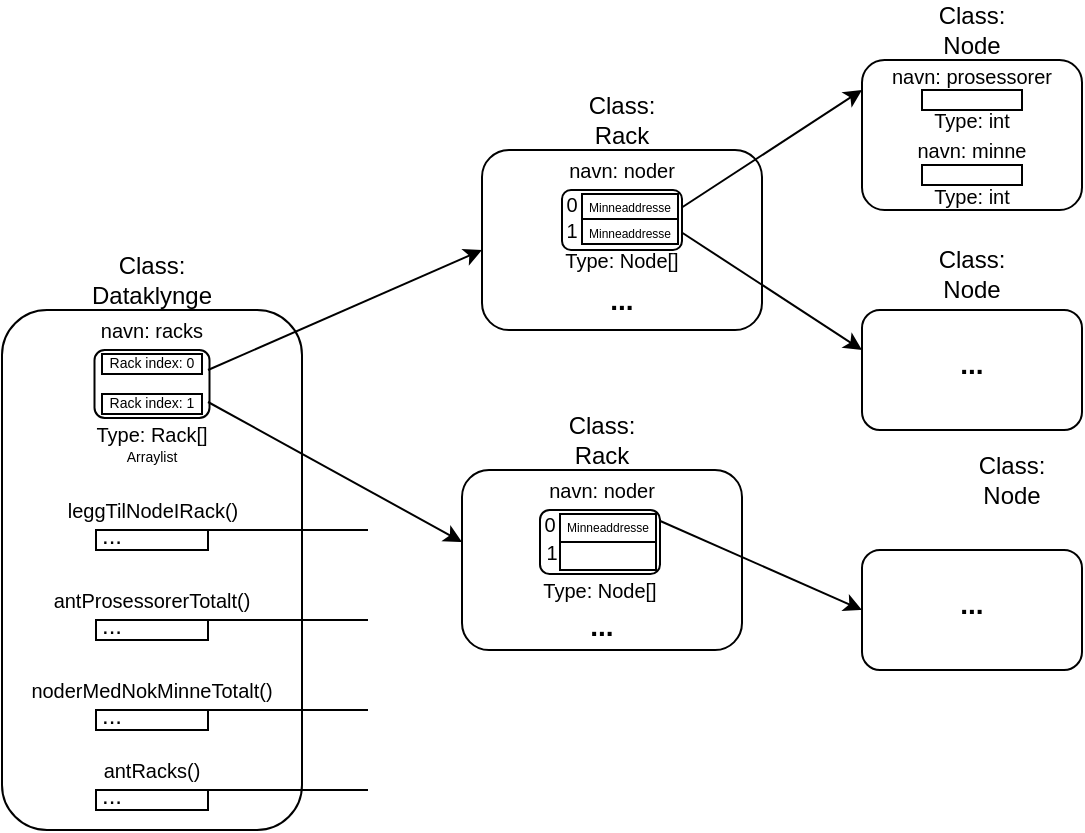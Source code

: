<mxfile version="16.5.3" type="device"><diagram id="LszX-2hJ4-ONrA9VeUgC" name="Page-1"><mxGraphModel dx="825" dy="446" grid="1" gridSize="10" guides="1" tooltips="1" connect="1" arrows="1" fold="1" page="1" pageScale="1" pageWidth="827" pageHeight="1169" math="0" shadow="0"><root><mxCell id="0"/><mxCell id="1" parent="0"/><mxCell id="IYELbRwMa3gllCP8OLfB-1" value="" style="rounded=1;whiteSpace=wrap;html=1;" vertex="1" parent="1"><mxGeometry x="150" y="190" width="150" height="260" as="geometry"/></mxCell><mxCell id="IYELbRwMa3gllCP8OLfB-46" value="" style="rounded=1;whiteSpace=wrap;html=1;fontSize=12;" vertex="1" parent="1"><mxGeometry x="196.25" y="210" width="57.5" height="34" as="geometry"/></mxCell><mxCell id="IYELbRwMa3gllCP8OLfB-2" value="Class: Dataklynge" style="text;html=1;strokeColor=none;fillColor=none;align=center;verticalAlign=middle;whiteSpace=wrap;rounded=0;" vertex="1" parent="1"><mxGeometry x="195" y="160" width="60" height="30" as="geometry"/></mxCell><mxCell id="IYELbRwMa3gllCP8OLfB-3" value="&lt;font style=&quot;font-size: 10px&quot;&gt;navn: racks&lt;/font&gt;" style="text;html=1;strokeColor=none;fillColor=none;align=center;verticalAlign=middle;whiteSpace=wrap;rounded=0;" vertex="1" parent="1"><mxGeometry x="186.25" y="190" width="77.5" height="20" as="geometry"/></mxCell><mxCell id="IYELbRwMa3gllCP8OLfB-11" value="&lt;font style=&quot;font-size: 10px&quot;&gt;Type: Rack[]&lt;/font&gt;" style="text;html=1;strokeColor=none;fillColor=none;align=center;verticalAlign=middle;whiteSpace=wrap;rounded=0;" vertex="1" parent="1"><mxGeometry x="190" y="242" width="70" height="20" as="geometry"/></mxCell><mxCell id="IYELbRwMa3gllCP8OLfB-13" value="&lt;font style=&quot;font-size: 10px&quot;&gt;leggTilNodeIRack()&lt;br&gt;&lt;/font&gt;" style="text;html=1;strokeColor=none;fillColor=none;align=center;verticalAlign=middle;whiteSpace=wrap;rounded=0;" vertex="1" parent="1"><mxGeometry x="182.5" y="280" width="85" height="20" as="geometry"/></mxCell><mxCell id="IYELbRwMa3gllCP8OLfB-15" value="" style="rounded=0;whiteSpace=wrap;html=1;" vertex="1" parent="1"><mxGeometry x="197" y="300" width="56" height="10" as="geometry"/></mxCell><mxCell id="IYELbRwMa3gllCP8OLfB-16" value="" style="endArrow=none;html=1;rounded=0;fontSize=10;" edge="1" parent="1"><mxGeometry width="50" height="50" relative="1" as="geometry"><mxPoint x="253" y="300" as="sourcePoint"/><mxPoint x="333" y="300" as="targetPoint"/></mxGeometry></mxCell><mxCell id="IYELbRwMa3gllCP8OLfB-17" value="" style="rounded=0;whiteSpace=wrap;html=1;" vertex="1" parent="1"><mxGeometry x="197" y="345" width="56" height="10" as="geometry"/></mxCell><mxCell id="IYELbRwMa3gllCP8OLfB-18" value="antProsessorerTotalt()" style="text;html=1;strokeColor=none;fillColor=none;align=center;verticalAlign=middle;whiteSpace=wrap;rounded=0;fontSize=10;" vertex="1" parent="1"><mxGeometry x="175" y="325" width="100" height="20" as="geometry"/></mxCell><mxCell id="IYELbRwMa3gllCP8OLfB-19" value="" style="endArrow=none;html=1;rounded=0;fontSize=10;" edge="1" parent="1"><mxGeometry width="50" height="50" relative="1" as="geometry"><mxPoint x="253" y="345" as="sourcePoint"/><mxPoint x="333" y="345" as="targetPoint"/></mxGeometry></mxCell><mxCell id="IYELbRwMa3gllCP8OLfB-20" value="" style="rounded=0;whiteSpace=wrap;html=1;" vertex="1" parent="1"><mxGeometry x="197" y="390" width="56" height="10" as="geometry"/></mxCell><mxCell id="IYELbRwMa3gllCP8OLfB-21" value="noderMedNokMinneTotalt()" style="text;html=1;strokeColor=none;fillColor=none;align=center;verticalAlign=middle;whiteSpace=wrap;rounded=0;fontSize=10;" vertex="1" parent="1"><mxGeometry x="175" y="370" width="100" height="20" as="geometry"/></mxCell><mxCell id="IYELbRwMa3gllCP8OLfB-22" value="" style="endArrow=none;html=1;rounded=0;fontSize=10;" edge="1" parent="1"><mxGeometry width="50" height="50" relative="1" as="geometry"><mxPoint x="253" y="390" as="sourcePoint"/><mxPoint x="333" y="390" as="targetPoint"/></mxGeometry></mxCell><mxCell id="IYELbRwMa3gllCP8OLfB-26" value="" style="rounded=0;whiteSpace=wrap;html=1;" vertex="1" parent="1"><mxGeometry x="197" y="430" width="56" height="10" as="geometry"/></mxCell><mxCell id="IYELbRwMa3gllCP8OLfB-27" value="antRacks()" style="text;html=1;strokeColor=none;fillColor=none;align=center;verticalAlign=middle;whiteSpace=wrap;rounded=0;fontSize=10;" vertex="1" parent="1"><mxGeometry x="175" y="410" width="100" height="20" as="geometry"/></mxCell><mxCell id="IYELbRwMa3gllCP8OLfB-28" value="" style="endArrow=none;html=1;rounded=0;fontSize=10;" edge="1" parent="1"><mxGeometry width="50" height="50" relative="1" as="geometry"><mxPoint x="253" y="430" as="sourcePoint"/><mxPoint x="333" y="430" as="targetPoint"/></mxGeometry></mxCell><mxCell id="IYELbRwMa3gllCP8OLfB-31" value="" style="endArrow=classic;html=1;rounded=0;fontSize=7;" edge="1" parent="1"><mxGeometry width="50" height="50" relative="1" as="geometry"><mxPoint x="253" y="220" as="sourcePoint"/><mxPoint x="390" y="160" as="targetPoint"/></mxGeometry></mxCell><mxCell id="IYELbRwMa3gllCP8OLfB-32" value="" style="endArrow=classic;html=1;rounded=0;fontSize=7;" edge="1" parent="1"><mxGeometry width="50" height="50" relative="1" as="geometry"><mxPoint x="253" y="236" as="sourcePoint"/><mxPoint x="380" y="306" as="targetPoint"/></mxGeometry></mxCell><mxCell id="IYELbRwMa3gllCP8OLfB-33" value="" style="rounded=1;whiteSpace=wrap;html=1;" vertex="1" parent="1"><mxGeometry x="390" y="110" width="140" height="90" as="geometry"/></mxCell><mxCell id="IYELbRwMa3gllCP8OLfB-34" value="&lt;font style=&quot;font-size: 12px&quot;&gt;Class:&lt;br&gt;Rack&lt;br&gt;&lt;/font&gt;" style="text;html=1;strokeColor=none;fillColor=none;align=center;verticalAlign=middle;whiteSpace=wrap;rounded=0;fontSize=7;" vertex="1" parent="1"><mxGeometry x="430" y="80" width="60" height="30" as="geometry"/></mxCell><mxCell id="IYELbRwMa3gllCP8OLfB-35" value="&lt;font style=&quot;font-size: 12px&quot;&gt;...&lt;/font&gt;" style="text;html=1;strokeColor=none;fillColor=none;align=center;verticalAlign=middle;whiteSpace=wrap;rounded=0;fontSize=12;" vertex="1" parent="1"><mxGeometry x="190" y="300" width="30" height="6" as="geometry"/></mxCell><mxCell id="IYELbRwMa3gllCP8OLfB-36" value="&lt;font style=&quot;font-size: 12px&quot;&gt;...&lt;/font&gt;" style="text;html=1;strokeColor=none;fillColor=none;align=center;verticalAlign=middle;whiteSpace=wrap;rounded=0;fontSize=12;" vertex="1" parent="1"><mxGeometry x="190" y="345" width="30" height="6" as="geometry"/></mxCell><mxCell id="IYELbRwMa3gllCP8OLfB-37" value="&lt;font style=&quot;font-size: 12px&quot;&gt;...&lt;/font&gt;" style="text;html=1;strokeColor=none;fillColor=none;align=center;verticalAlign=middle;whiteSpace=wrap;rounded=0;fontSize=12;" vertex="1" parent="1"><mxGeometry x="190" y="390" width="30" height="6" as="geometry"/></mxCell><mxCell id="IYELbRwMa3gllCP8OLfB-38" value="&lt;font style=&quot;font-size: 12px&quot;&gt;...&lt;/font&gt;" style="text;html=1;strokeColor=none;fillColor=none;align=center;verticalAlign=middle;whiteSpace=wrap;rounded=0;fontSize=12;" vertex="1" parent="1"><mxGeometry x="190" y="430" width="30" height="6" as="geometry"/></mxCell><mxCell id="IYELbRwMa3gllCP8OLfB-41" value="&lt;font style=&quot;font-size: 10px&quot;&gt;navn: noder&lt;/font&gt;" style="text;html=1;strokeColor=none;fillColor=none;align=center;verticalAlign=middle;whiteSpace=wrap;rounded=0;" vertex="1" parent="1"><mxGeometry x="421.25" y="110" width="77.5" height="20" as="geometry"/></mxCell><mxCell id="IYELbRwMa3gllCP8OLfB-42" value="&lt;font style=&quot;font-size: 10px&quot;&gt;Type: Node[]&lt;/font&gt;" style="text;html=1;strokeColor=none;fillColor=none;align=center;verticalAlign=middle;whiteSpace=wrap;rounded=0;" vertex="1" parent="1"><mxGeometry x="425" y="155" width="70" height="20" as="geometry"/></mxCell><mxCell id="IYELbRwMa3gllCP8OLfB-47" value="" style="rounded=0;whiteSpace=wrap;html=1;fontSize=12;" vertex="1" parent="1"><mxGeometry x="200" y="212" width="50" height="10" as="geometry"/></mxCell><mxCell id="IYELbRwMa3gllCP8OLfB-29" value="&lt;font style=&quot;font-size: 7px&quot;&gt;Rack index: 0&lt;/font&gt;" style="text;html=1;strokeColor=none;fillColor=none;align=center;verticalAlign=middle;whiteSpace=wrap;rounded=0;fontSize=10;" vertex="1" parent="1"><mxGeometry x="200" y="210" width="50" height="10" as="geometry"/></mxCell><mxCell id="IYELbRwMa3gllCP8OLfB-50" value="" style="rounded=0;whiteSpace=wrap;html=1;fontSize=12;" vertex="1" parent="1"><mxGeometry x="200" y="232" width="50" height="10" as="geometry"/></mxCell><mxCell id="IYELbRwMa3gllCP8OLfB-30" value="&lt;font style=&quot;font-size: 7px&quot;&gt;Rack index: 1&lt;br&gt;&lt;/font&gt;" style="text;html=1;strokeColor=none;fillColor=none;align=center;verticalAlign=middle;whiteSpace=wrap;rounded=0;fontSize=10;" vertex="1" parent="1"><mxGeometry x="200" y="230" width="50" height="10" as="geometry"/></mxCell><mxCell id="IYELbRwMa3gllCP8OLfB-51" value="&lt;font style=&quot;font-size: 7px&quot;&gt;Arraylist&lt;/font&gt;" style="text;html=1;strokeColor=none;fillColor=none;align=center;verticalAlign=middle;whiteSpace=wrap;rounded=0;fontSize=12;" vertex="1" parent="1"><mxGeometry x="205" y="257" width="40" height="10" as="geometry"/></mxCell><mxCell id="IYELbRwMa3gllCP8OLfB-52" value="&lt;font size=&quot;1&quot;&gt;&lt;b style=&quot;font-size: 14px&quot;&gt;...&lt;/b&gt;&lt;/font&gt;" style="text;html=1;strokeColor=none;fillColor=none;align=center;verticalAlign=middle;whiteSpace=wrap;rounded=0;fontSize=7;" vertex="1" parent="1"><mxGeometry x="430" y="170" width="60" height="30" as="geometry"/></mxCell><mxCell id="IYELbRwMa3gllCP8OLfB-53" value="" style="rounded=1;whiteSpace=wrap;html=1;" vertex="1" parent="1"><mxGeometry x="380" y="270" width="140" height="90" as="geometry"/></mxCell><mxCell id="IYELbRwMa3gllCP8OLfB-54" value="&lt;font style=&quot;font-size: 12px&quot;&gt;Class:&lt;br&gt;Rack&lt;br&gt;&lt;/font&gt;" style="text;html=1;strokeColor=none;fillColor=none;align=center;verticalAlign=middle;whiteSpace=wrap;rounded=0;fontSize=7;" vertex="1" parent="1"><mxGeometry x="420" y="240" width="60" height="30" as="geometry"/></mxCell><mxCell id="IYELbRwMa3gllCP8OLfB-56" value="&lt;font style=&quot;font-size: 10px&quot;&gt;navn: noder&lt;/font&gt;" style="text;html=1;strokeColor=none;fillColor=none;align=center;verticalAlign=middle;whiteSpace=wrap;rounded=0;" vertex="1" parent="1"><mxGeometry x="411.25" y="270" width="77.5" height="20" as="geometry"/></mxCell><mxCell id="IYELbRwMa3gllCP8OLfB-61" value="" style="endArrow=none;html=1;rounded=0;fontSize=12;entryX=1;entryY=0.5;entryDx=0;entryDy=0;exitX=0;exitY=0.5;exitDx=0;exitDy=0;" edge="1" parent="1" source="IYELbRwMa3gllCP8OLfB-40" target="IYELbRwMa3gllCP8OLfB-40"><mxGeometry width="50" height="50" relative="1" as="geometry"><mxPoint x="450" y="143" as="sourcePoint"/><mxPoint x="470" y="142" as="targetPoint"/></mxGeometry></mxCell><mxCell id="IYELbRwMa3gllCP8OLfB-65" value="" style="endArrow=classic;html=1;rounded=0;fontSize=10;" edge="1" parent="1"><mxGeometry width="50" height="50" relative="1" as="geometry"><mxPoint x="488" y="140" as="sourcePoint"/><mxPoint x="580" y="80" as="targetPoint"/></mxGeometry></mxCell><mxCell id="IYELbRwMa3gllCP8OLfB-66" value="" style="endArrow=classic;html=1;rounded=0;fontSize=10;" edge="1" parent="1"><mxGeometry width="50" height="50" relative="1" as="geometry"><mxPoint x="488" y="150" as="sourcePoint"/><mxPoint x="580" y="210" as="targetPoint"/></mxGeometry></mxCell><mxCell id="IYELbRwMa3gllCP8OLfB-67" value="" style="endArrow=classic;html=1;rounded=0;fontSize=10;entryX=0;entryY=0.5;entryDx=0;entryDy=0;" edge="1" parent="1" target="IYELbRwMa3gllCP8OLfB-73"><mxGeometry width="50" height="50" relative="1" as="geometry"><mxPoint x="478" y="295" as="sourcePoint"/><mxPoint x="600" y="270" as="targetPoint"/></mxGeometry></mxCell><mxCell id="IYELbRwMa3gllCP8OLfB-71" value="" style="rounded=1;whiteSpace=wrap;html=1;" vertex="1" parent="1"><mxGeometry x="580" y="65" width="110" height="75" as="geometry"/></mxCell><mxCell id="IYELbRwMa3gllCP8OLfB-72" value="" style="rounded=1;whiteSpace=wrap;html=1;" vertex="1" parent="1"><mxGeometry x="580" y="190" width="110" height="60" as="geometry"/></mxCell><mxCell id="IYELbRwMa3gllCP8OLfB-73" value="" style="rounded=1;whiteSpace=wrap;html=1;" vertex="1" parent="1"><mxGeometry x="580" y="310" width="110" height="60" as="geometry"/></mxCell><mxCell id="IYELbRwMa3gllCP8OLfB-74" value="&lt;font style=&quot;font-size: 12px&quot;&gt;Class:&lt;br&gt;Node&lt;br&gt;&lt;/font&gt;" style="text;html=1;strokeColor=none;fillColor=none;align=center;verticalAlign=middle;whiteSpace=wrap;rounded=0;fontSize=7;" vertex="1" parent="1"><mxGeometry x="605" y="35" width="60" height="30" as="geometry"/></mxCell><mxCell id="IYELbRwMa3gllCP8OLfB-75" value="&lt;font style=&quot;font-size: 12px&quot;&gt;Class:&lt;br&gt;Node&lt;br&gt;&lt;/font&gt;" style="text;html=1;strokeColor=none;fillColor=none;align=center;verticalAlign=middle;whiteSpace=wrap;rounded=0;fontSize=7;" vertex="1" parent="1"><mxGeometry x="605" y="157" width="60" height="30" as="geometry"/></mxCell><mxCell id="IYELbRwMa3gllCP8OLfB-77" value="&lt;font style=&quot;font-size: 12px&quot;&gt;Class:&lt;br&gt;Node&lt;br&gt;&lt;/font&gt;" style="text;html=1;strokeColor=none;fillColor=none;align=center;verticalAlign=middle;whiteSpace=wrap;rounded=0;fontSize=7;" vertex="1" parent="1"><mxGeometry x="625" y="260" width="60" height="30" as="geometry"/></mxCell><mxCell id="IYELbRwMa3gllCP8OLfB-78" value="" style="rounded=0;whiteSpace=wrap;html=1;fontSize=10;" vertex="1" parent="1"><mxGeometry x="610" y="80" width="50" height="10" as="geometry"/></mxCell><mxCell id="IYELbRwMa3gllCP8OLfB-79" value="" style="rounded=1;whiteSpace=wrap;html=1;fontSize=10;" vertex="1" parent="1"><mxGeometry x="430" y="130" width="60" height="30" as="geometry"/></mxCell><mxCell id="IYELbRwMa3gllCP8OLfB-40" value="" style="rounded=0;whiteSpace=wrap;html=1;" vertex="1" parent="1"><mxGeometry x="440" y="132" width="48" height="25" as="geometry"/></mxCell><mxCell id="IYELbRwMa3gllCP8OLfB-62" value="&lt;font style=&quot;font-size: 10px&quot;&gt;0&lt;/font&gt;" style="text;html=1;strokeColor=none;fillColor=none;align=center;verticalAlign=middle;whiteSpace=wrap;rounded=0;fontSize=12;" vertex="1" parent="1"><mxGeometry x="430" y="132" width="10" height="10" as="geometry"/></mxCell><mxCell id="IYELbRwMa3gllCP8OLfB-64" value="&lt;font style=&quot;font-size: 10px&quot;&gt;1&lt;/font&gt;" style="text;html=1;strokeColor=none;fillColor=none;align=center;verticalAlign=middle;whiteSpace=wrap;rounded=0;fontSize=12;" vertex="1" parent="1"><mxGeometry x="430" y="145" width="10" height="10" as="geometry"/></mxCell><mxCell id="IYELbRwMa3gllCP8OLfB-81" value="" style="endArrow=none;html=1;rounded=0;fontSize=10;entryX=1;entryY=0.5;entryDx=0;entryDy=0;exitX=0;exitY=0.5;exitDx=0;exitDy=0;" edge="1" parent="1" source="IYELbRwMa3gllCP8OLfB-40" target="IYELbRwMa3gllCP8OLfB-40"><mxGeometry width="50" height="50" relative="1" as="geometry"><mxPoint x="450" y="145" as="sourcePoint"/><mxPoint x="478" y="145" as="targetPoint"/></mxGeometry></mxCell><mxCell id="IYELbRwMa3gllCP8OLfB-82" value="&lt;font style=&quot;font-size: 10px&quot;&gt;Type: Node[]&lt;/font&gt;" style="text;html=1;strokeColor=none;fillColor=none;align=center;verticalAlign=middle;whiteSpace=wrap;rounded=0;" vertex="1" parent="1"><mxGeometry x="414" y="320" width="70" height="20" as="geometry"/></mxCell><mxCell id="IYELbRwMa3gllCP8OLfB-83" value="" style="endArrow=none;html=1;rounded=0;fontSize=12;entryX=1;entryY=0.5;entryDx=0;entryDy=0;exitX=0;exitY=0.5;exitDx=0;exitDy=0;" edge="1" parent="1" source="IYELbRwMa3gllCP8OLfB-85" target="IYELbRwMa3gllCP8OLfB-85"><mxGeometry width="50" height="50" relative="1" as="geometry"><mxPoint x="439" y="303" as="sourcePoint"/><mxPoint x="459" y="302" as="targetPoint"/></mxGeometry></mxCell><mxCell id="IYELbRwMa3gllCP8OLfB-84" value="" style="rounded=1;whiteSpace=wrap;html=1;fontSize=10;" vertex="1" parent="1"><mxGeometry x="419" y="290" width="60" height="32" as="geometry"/></mxCell><mxCell id="IYELbRwMa3gllCP8OLfB-85" value="" style="rounded=0;whiteSpace=wrap;html=1;" vertex="1" parent="1"><mxGeometry x="429" y="292" width="48" height="28" as="geometry"/></mxCell><mxCell id="IYELbRwMa3gllCP8OLfB-86" value="&lt;font style=&quot;font-size: 10px&quot;&gt;0&lt;/font&gt;" style="text;html=1;strokeColor=none;fillColor=none;align=center;verticalAlign=middle;whiteSpace=wrap;rounded=0;fontSize=12;" vertex="1" parent="1"><mxGeometry x="419" y="292" width="10" height="10" as="geometry"/></mxCell><mxCell id="IYELbRwMa3gllCP8OLfB-87" value="&lt;font style=&quot;font-size: 10px&quot;&gt;1&lt;/font&gt;" style="text;html=1;strokeColor=none;fillColor=none;align=center;verticalAlign=middle;whiteSpace=wrap;rounded=0;fontSize=12;" vertex="1" parent="1"><mxGeometry x="420" y="306" width="10" height="10" as="geometry"/></mxCell><mxCell id="IYELbRwMa3gllCP8OLfB-88" value="" style="endArrow=none;html=1;rounded=0;fontSize=10;entryX=1;entryY=0.5;entryDx=0;entryDy=0;exitX=0;exitY=0.5;exitDx=0;exitDy=0;" edge="1" parent="1" source="IYELbRwMa3gllCP8OLfB-85" target="IYELbRwMa3gllCP8OLfB-85"><mxGeometry width="50" height="50" relative="1" as="geometry"><mxPoint x="439" y="305" as="sourcePoint"/><mxPoint x="467" y="305" as="targetPoint"/></mxGeometry></mxCell><mxCell id="IYELbRwMa3gllCP8OLfB-89" value="&lt;font style=&quot;font-size: 6px&quot;&gt;Minneaddresse&lt;/font&gt;" style="text;html=1;strokeColor=none;fillColor=none;align=center;verticalAlign=middle;whiteSpace=wrap;rounded=0;fontSize=10;" vertex="1" parent="1"><mxGeometry x="444" y="132" width="40" height="10" as="geometry"/></mxCell><mxCell id="IYELbRwMa3gllCP8OLfB-90" value="&lt;font style=&quot;font-size: 6px&quot;&gt;Minneaddresse&lt;/font&gt;" style="text;html=1;strokeColor=none;fillColor=none;align=center;verticalAlign=middle;whiteSpace=wrap;rounded=0;fontSize=10;" vertex="1" parent="1"><mxGeometry x="444" y="145" width="40" height="10" as="geometry"/></mxCell><mxCell id="IYELbRwMa3gllCP8OLfB-91" value="&lt;font style=&quot;font-size: 6px&quot;&gt;Minneaddresse&lt;/font&gt;" style="text;html=1;strokeColor=none;fillColor=none;align=center;verticalAlign=middle;whiteSpace=wrap;rounded=0;fontSize=10;" vertex="1" parent="1"><mxGeometry x="433" y="292" width="40" height="10" as="geometry"/></mxCell><mxCell id="IYELbRwMa3gllCP8OLfB-94" value="&lt;font style=&quot;font-size: 10px&quot;&gt;Type: int&lt;/font&gt;" style="text;html=1;strokeColor=none;fillColor=none;align=center;verticalAlign=middle;whiteSpace=wrap;rounded=0;" vertex="1" parent="1"><mxGeometry x="600" y="90" width="70" height="10" as="geometry"/></mxCell><mxCell id="IYELbRwMa3gllCP8OLfB-95" value="&lt;span style=&quot;font-size: 10px&quot;&gt;navn: prosessorer&lt;/span&gt;" style="text;html=1;strokeColor=none;fillColor=none;align=center;verticalAlign=middle;whiteSpace=wrap;rounded=0;" vertex="1" parent="1"><mxGeometry x="590" y="65" width="90" height="15" as="geometry"/></mxCell><mxCell id="IYELbRwMa3gllCP8OLfB-99" value="" style="rounded=0;whiteSpace=wrap;html=1;fontSize=10;" vertex="1" parent="1"><mxGeometry x="610" y="117.5" width="50" height="10" as="geometry"/></mxCell><mxCell id="IYELbRwMa3gllCP8OLfB-100" value="&lt;font style=&quot;font-size: 10px&quot;&gt;Type: int&lt;/font&gt;" style="text;html=1;strokeColor=none;fillColor=none;align=center;verticalAlign=middle;whiteSpace=wrap;rounded=0;" vertex="1" parent="1"><mxGeometry x="600" y="127.5" width="70" height="10" as="geometry"/></mxCell><mxCell id="IYELbRwMa3gllCP8OLfB-101" value="&lt;span style=&quot;font-size: 10px&quot;&gt;navn: minne&lt;/span&gt;" style="text;html=1;strokeColor=none;fillColor=none;align=center;verticalAlign=middle;whiteSpace=wrap;rounded=0;" vertex="1" parent="1"><mxGeometry x="590" y="102.5" width="90" height="15" as="geometry"/></mxCell><mxCell id="IYELbRwMa3gllCP8OLfB-102" value="&lt;font size=&quot;1&quot;&gt;&lt;b style=&quot;font-size: 14px&quot;&gt;...&lt;/b&gt;&lt;/font&gt;" style="text;html=1;strokeColor=none;fillColor=none;align=center;verticalAlign=middle;whiteSpace=wrap;rounded=0;fontSize=7;" vertex="1" parent="1"><mxGeometry x="605" y="202" width="60" height="30" as="geometry"/></mxCell><mxCell id="IYELbRwMa3gllCP8OLfB-103" value="&lt;font size=&quot;1&quot;&gt;&lt;b style=&quot;font-size: 14px&quot;&gt;...&lt;/b&gt;&lt;/font&gt;" style="text;html=1;strokeColor=none;fillColor=none;align=center;verticalAlign=middle;whiteSpace=wrap;rounded=0;fontSize=7;" vertex="1" parent="1"><mxGeometry x="605" y="322" width="60" height="30" as="geometry"/></mxCell><mxCell id="IYELbRwMa3gllCP8OLfB-104" value="&lt;font size=&quot;1&quot;&gt;&lt;b style=&quot;font-size: 14px&quot;&gt;...&lt;/b&gt;&lt;/font&gt;" style="text;html=1;strokeColor=none;fillColor=none;align=center;verticalAlign=middle;whiteSpace=wrap;rounded=0;fontSize=7;" vertex="1" parent="1"><mxGeometry x="420" y="333" width="60" height="30" as="geometry"/></mxCell></root></mxGraphModel></diagram></mxfile>